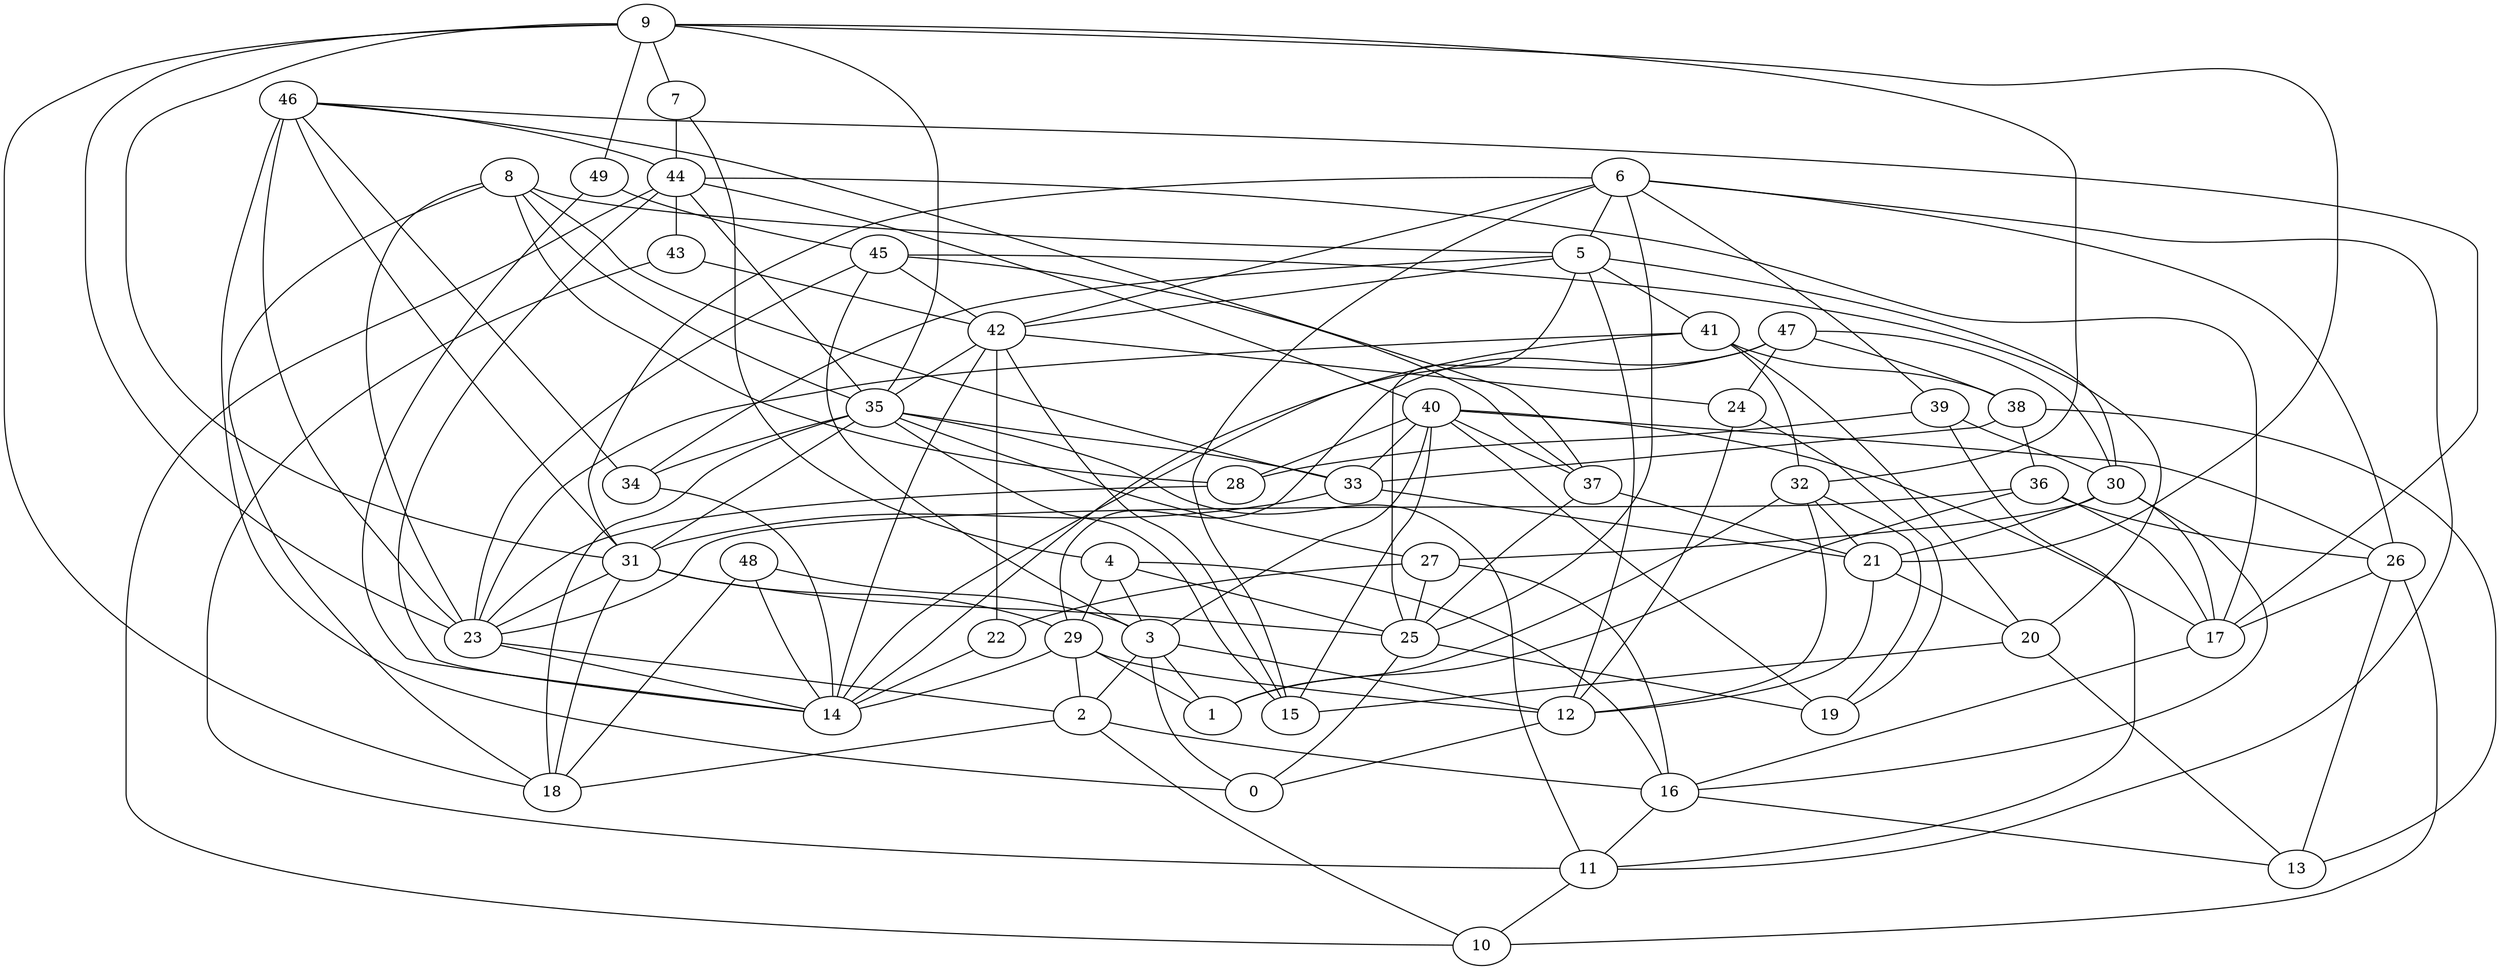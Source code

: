 digraph GG_graph {

subgraph G_graph {
edge [color = black]
"24" -> "19" [dir = none]
"24" -> "12" [dir = none]
"48" -> "14" [dir = none]
"48" -> "18" [dir = none]
"48" -> "3" [dir = none]
"22" -> "14" [dir = none]
"5" -> "30" [dir = none]
"5" -> "41" [dir = none]
"5" -> "34" [dir = none]
"5" -> "12" [dir = none]
"5" -> "42" [dir = none]
"5" -> "25" [dir = none]
"49" -> "45" [dir = none]
"49" -> "14" [dir = none]
"42" -> "22" [dir = none]
"42" -> "15" [dir = none]
"42" -> "24" [dir = none]
"42" -> "14" [dir = none]
"42" -> "35" [dir = none]
"4" -> "3" [dir = none]
"4" -> "29" [dir = none]
"4" -> "16" [dir = none]
"4" -> "25" [dir = none]
"9" -> "49" [dir = none]
"9" -> "21" [dir = none]
"9" -> "23" [dir = none]
"9" -> "35" [dir = none]
"9" -> "32" [dir = none]
"9" -> "18" [dir = none]
"9" -> "7" [dir = none]
"7" -> "44" [dir = none]
"7" -> "4" [dir = none]
"31" -> "29" [dir = none]
"31" -> "18" [dir = none]
"31" -> "23" [dir = none]
"31" -> "25" [dir = none]
"33" -> "21" [dir = none]
"33" -> "31" [dir = none]
"8" -> "23" [dir = none]
"8" -> "28" [dir = none]
"8" -> "18" [dir = none]
"8" -> "5" [dir = none]
"8" -> "35" [dir = none]
"8" -> "33" [dir = none]
"38" -> "13" [dir = none]
"38" -> "36" [dir = none]
"38" -> "33" [dir = none]
"12" -> "0" [dir = none]
"44" -> "40" [dir = none]
"44" -> "14" [dir = none]
"44" -> "43" [dir = none]
"44" -> "10" [dir = none]
"44" -> "35" [dir = none]
"44" -> "17" [dir = none]
"47" -> "38" [dir = none]
"47" -> "14" [dir = none]
"47" -> "24" [dir = none]
"47" -> "29" [dir = none]
"47" -> "30" [dir = none]
"16" -> "13" [dir = none]
"16" -> "11" [dir = none]
"27" -> "25" [dir = none]
"27" -> "22" [dir = none]
"27" -> "16" [dir = none]
"35" -> "18" [dir = none]
"35" -> "15" [dir = none]
"35" -> "27" [dir = none]
"35" -> "31" [dir = none]
"35" -> "33" [dir = none]
"35" -> "11" [dir = none]
"35" -> "34" [dir = none]
"43" -> "42" [dir = none]
"43" -> "11" [dir = none]
"36" -> "1" [dir = none]
"36" -> "17" [dir = none]
"36" -> "23" [dir = none]
"36" -> "26" [dir = none]
"26" -> "17" [dir = none]
"26" -> "10" [dir = none]
"26" -> "13" [dir = none]
"32" -> "19" [dir = none]
"32" -> "1" [dir = none]
"32" -> "21" [dir = none]
"32" -> "12" [dir = none]
"2" -> "10" [dir = none]
"2" -> "16" [dir = none]
"2" -> "18" [dir = none]
"25" -> "0" [dir = none]
"25" -> "19" [dir = none]
"34" -> "14" [dir = none]
"11" -> "10" [dir = none]
"39" -> "30" [dir = none]
"39" -> "11" [dir = none]
"20" -> "13" [dir = none]
"20" -> "15" [dir = none]
"29" -> "2" [dir = none]
"29" -> "14" [dir = none]
"29" -> "12" [dir = none]
"29" -> "1" [dir = none]
"3" -> "0" [dir = none]
"3" -> "1" [dir = none]
"3" -> "2" [dir = none]
"3" -> "12" [dir = none]
"6" -> "11" [dir = none]
"6" -> "31" [dir = none]
"6" -> "25" [dir = none]
"6" -> "39" [dir = none]
"6" -> "42" [dir = none]
"6" -> "26" [dir = none]
"6" -> "5" [dir = none]
"6" -> "15" [dir = none]
"30" -> "27" [dir = none]
"30" -> "17" [dir = none]
"30" -> "21" [dir = none]
"30" -> "16" [dir = none]
"45" -> "37" [dir = none]
"45" -> "3" [dir = none]
"45" -> "20" [dir = none]
"45" -> "23" [dir = none]
"45" -> "42" [dir = none]
"41" -> "32" [dir = none]
"41" -> "14" [dir = none]
"41" -> "20" [dir = none]
"41" -> "23" [dir = none]
"41" -> "38" [dir = none]
"28" -> "23" [dir = none]
"46" -> "34" [dir = none]
"46" -> "31" [dir = none]
"46" -> "17" [dir = none]
"46" -> "23" [dir = none]
"46" -> "44" [dir = none]
"46" -> "0" [dir = none]
"46" -> "37" [dir = none]
"21" -> "12" [dir = none]
"21" -> "20" [dir = none]
"23" -> "14" [dir = none]
"23" -> "2" [dir = none]
"37" -> "21" [dir = none]
"37" -> "25" [dir = none]
"40" -> "15" [dir = none]
"40" -> "37" [dir = none]
"40" -> "26" [dir = none]
"40" -> "19" [dir = none]
"40" -> "3" [dir = none]
"40" -> "28" [dir = none]
"40" -> "17" [dir = none]
"17" -> "16" [dir = none]
"40" -> "33" [dir = none]
"39" -> "28" [dir = none]
"9" -> "31" [dir = none]
}

}

